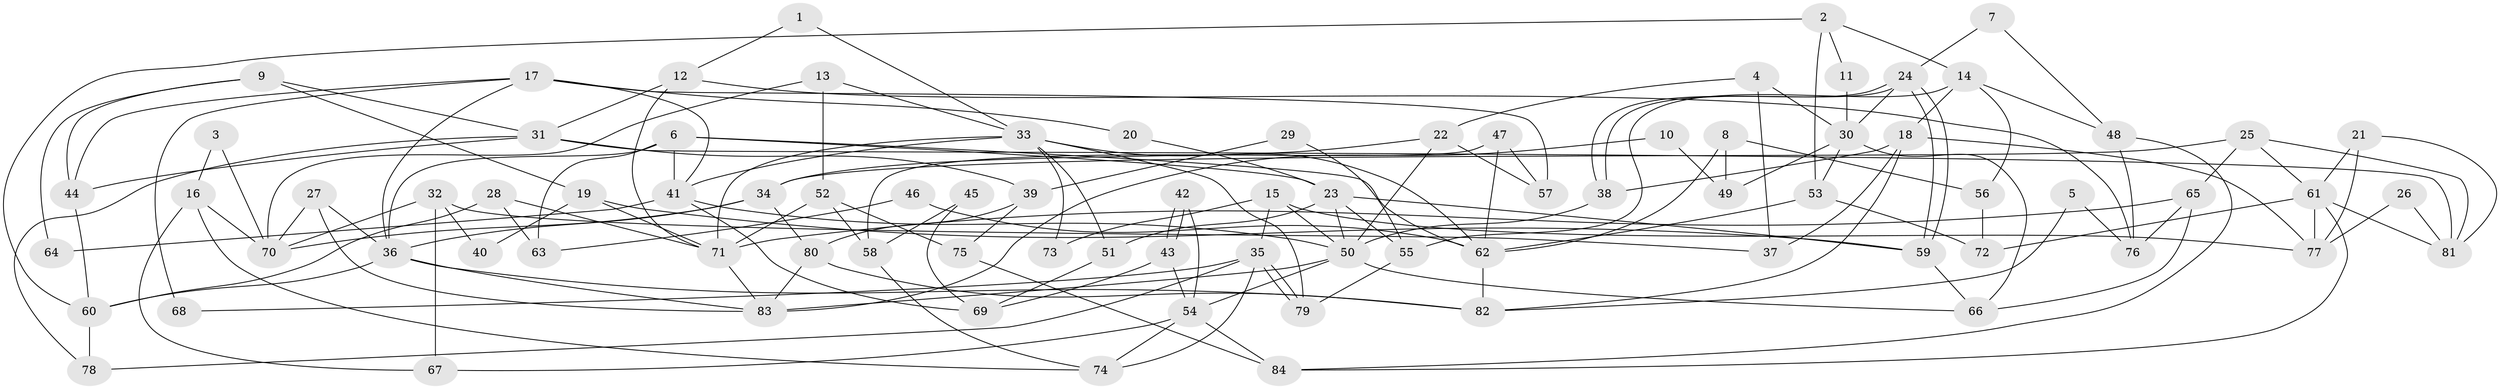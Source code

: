 // Generated by graph-tools (version 1.1) at 2025/14/03/09/25 04:14:51]
// undirected, 84 vertices, 168 edges
graph export_dot {
graph [start="1"]
  node [color=gray90,style=filled];
  1;
  2;
  3;
  4;
  5;
  6;
  7;
  8;
  9;
  10;
  11;
  12;
  13;
  14;
  15;
  16;
  17;
  18;
  19;
  20;
  21;
  22;
  23;
  24;
  25;
  26;
  27;
  28;
  29;
  30;
  31;
  32;
  33;
  34;
  35;
  36;
  37;
  38;
  39;
  40;
  41;
  42;
  43;
  44;
  45;
  46;
  47;
  48;
  49;
  50;
  51;
  52;
  53;
  54;
  55;
  56;
  57;
  58;
  59;
  60;
  61;
  62;
  63;
  64;
  65;
  66;
  67;
  68;
  69;
  70;
  71;
  72;
  73;
  74;
  75;
  76;
  77;
  78;
  79;
  80;
  81;
  82;
  83;
  84;
  1 -- 33;
  1 -- 12;
  2 -- 14;
  2 -- 60;
  2 -- 11;
  2 -- 53;
  3 -- 16;
  3 -- 70;
  4 -- 22;
  4 -- 30;
  4 -- 37;
  5 -- 82;
  5 -- 76;
  6 -- 23;
  6 -- 41;
  6 -- 36;
  6 -- 62;
  6 -- 63;
  7 -- 48;
  7 -- 24;
  8 -- 56;
  8 -- 62;
  8 -- 49;
  9 -- 44;
  9 -- 19;
  9 -- 31;
  9 -- 64;
  10 -- 83;
  10 -- 49;
  11 -- 30;
  12 -- 31;
  12 -- 71;
  12 -- 76;
  13 -- 70;
  13 -- 33;
  13 -- 52;
  14 -- 18;
  14 -- 48;
  14 -- 55;
  14 -- 56;
  15 -- 77;
  15 -- 50;
  15 -- 35;
  15 -- 73;
  16 -- 70;
  16 -- 74;
  16 -- 67;
  17 -- 41;
  17 -- 44;
  17 -- 20;
  17 -- 36;
  17 -- 57;
  17 -- 68;
  18 -- 82;
  18 -- 38;
  18 -- 37;
  18 -- 77;
  19 -- 71;
  19 -- 59;
  19 -- 40;
  20 -- 23;
  21 -- 77;
  21 -- 81;
  21 -- 61;
  22 -- 34;
  22 -- 50;
  22 -- 57;
  23 -- 59;
  23 -- 50;
  23 -- 51;
  23 -- 55;
  24 -- 38;
  24 -- 38;
  24 -- 59;
  24 -- 59;
  24 -- 30;
  25 -- 65;
  25 -- 61;
  25 -- 34;
  25 -- 81;
  26 -- 77;
  26 -- 81;
  27 -- 83;
  27 -- 36;
  27 -- 70;
  28 -- 60;
  28 -- 71;
  28 -- 63;
  29 -- 55;
  29 -- 39;
  30 -- 53;
  30 -- 49;
  30 -- 66;
  31 -- 81;
  31 -- 39;
  31 -- 44;
  31 -- 78;
  32 -- 70;
  32 -- 37;
  32 -- 40;
  32 -- 67;
  33 -- 79;
  33 -- 71;
  33 -- 41;
  33 -- 51;
  33 -- 62;
  33 -- 73;
  34 -- 36;
  34 -- 70;
  34 -- 80;
  35 -- 79;
  35 -- 79;
  35 -- 68;
  35 -- 74;
  35 -- 78;
  36 -- 60;
  36 -- 82;
  36 -- 83;
  38 -- 50;
  39 -- 80;
  39 -- 75;
  41 -- 69;
  41 -- 50;
  41 -- 64;
  42 -- 54;
  42 -- 43;
  42 -- 43;
  43 -- 54;
  43 -- 69;
  44 -- 60;
  45 -- 58;
  45 -- 69;
  46 -- 63;
  46 -- 62;
  47 -- 57;
  47 -- 62;
  47 -- 58;
  48 -- 76;
  48 -- 84;
  50 -- 83;
  50 -- 54;
  50 -- 66;
  51 -- 69;
  52 -- 58;
  52 -- 71;
  52 -- 75;
  53 -- 62;
  53 -- 72;
  54 -- 67;
  54 -- 74;
  54 -- 84;
  55 -- 79;
  56 -- 72;
  58 -- 74;
  59 -- 66;
  60 -- 78;
  61 -- 84;
  61 -- 72;
  61 -- 77;
  61 -- 81;
  62 -- 82;
  65 -- 66;
  65 -- 71;
  65 -- 76;
  71 -- 83;
  75 -- 84;
  80 -- 82;
  80 -- 83;
}
